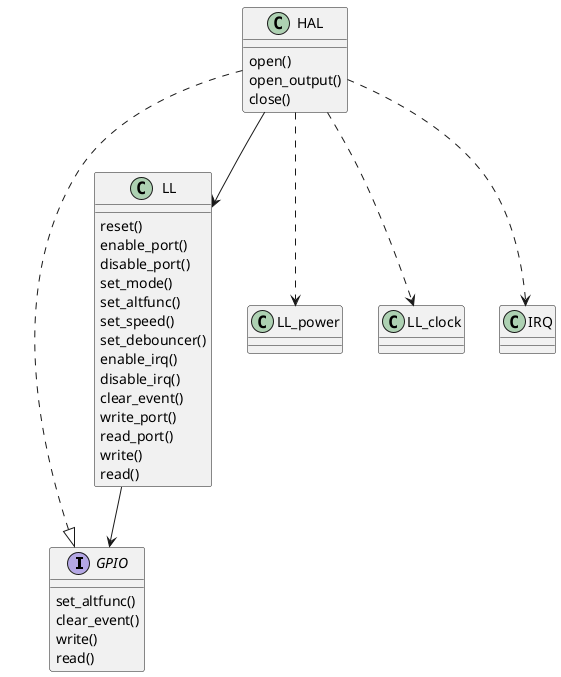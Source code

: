 @startuml
interface GPIO {
	set_altfunc()
	clear_event()
	write()
	read()
}

class LL {
	reset()
	enable_port()
	disable_port()
	set_mode()
	set_altfunc()
	set_speed()
	set_debouncer()
	enable_irq()
	disable_irq()
	clear_event()
	write_port()
	read_port()
	write()
	read()
}

class HAL {
	open()
	open_output()
	close()
}

HAL ..|> GPIO
HAL --> LL
HAL ..> LL_power
HAL ..> LL_clock
HAL ..> IRQ
LL --> GPIO
@enduml
